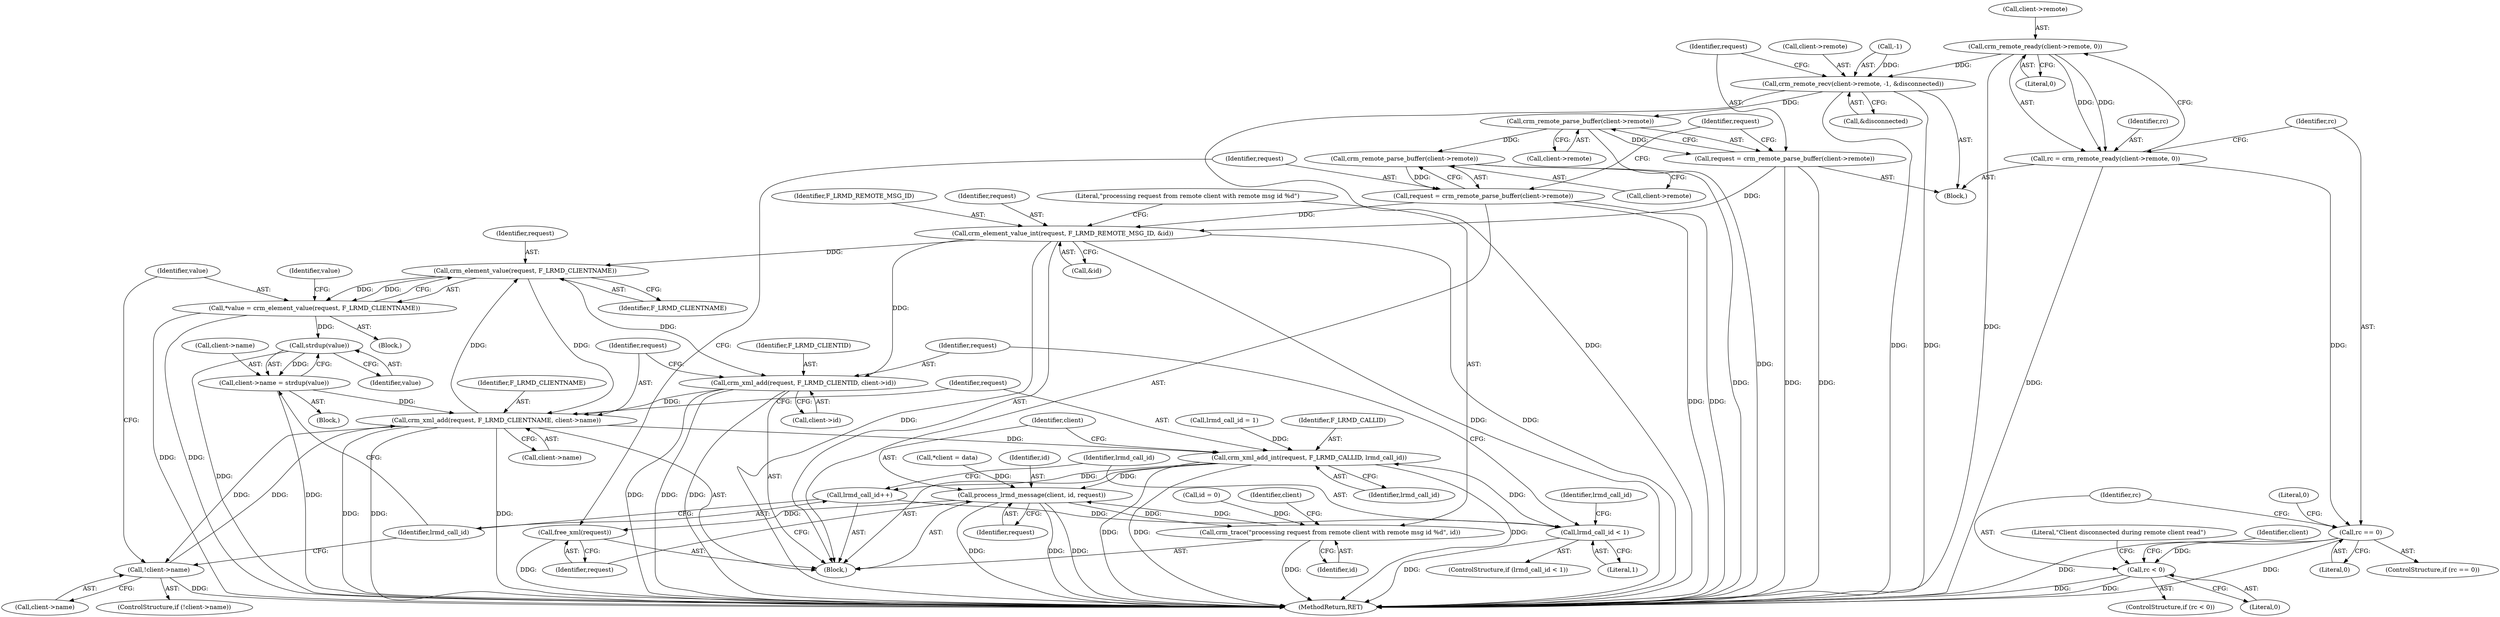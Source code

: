 digraph "0_pacemaker_5ec24a2642bd0854b884d1a9b51d12371373b410@API" {
"1000208" [label="(Call,crm_remote_ready(client->remote, 0))"];
"1000206" [label="(Call,rc = crm_remote_ready(client->remote, 0))"];
"1000214" [label="(Call,rc == 0)"];
"1000222" [label="(Call,rc < 0)"];
"1000231" [label="(Call,crm_remote_recv(client->remote, -1, &disconnected))"];
"1000241" [label="(Call,crm_remote_parse_buffer(client->remote))"];
"1000239" [label="(Call,request = crm_remote_parse_buffer(client->remote))"];
"1000248" [label="(Call,crm_element_value_int(request, F_LRMD_REMOTE_MSG_ID, &id))"];
"1000265" [label="(Call,crm_element_value(request, F_LRMD_CLIENTNAME))"];
"1000263" [label="(Call,*value = crm_element_value(request, F_LRMD_CLIENTNAME))"];
"1000275" [label="(Call,strdup(value))"];
"1000271" [label="(Call,client->name = strdup(value))"];
"1000293" [label="(Call,crm_xml_add(request, F_LRMD_CLIENTNAME, client->name))"];
"1000257" [label="(Call,!client->name)"];
"1000299" [label="(Call,crm_xml_add_int(request, F_LRMD_CALLID, lrmd_call_id))"];
"1000277" [label="(Call,lrmd_call_id++)"];
"1000280" [label="(Call,lrmd_call_id < 1)"];
"1000303" [label="(Call,process_lrmd_message(client, id, request))"];
"1000253" [label="(Call,crm_trace(\"processing request from remote client with remote msg id %d\", id))"];
"1000307" [label="(Call,free_xml(request))"];
"1000287" [label="(Call,crm_xml_add(request, F_LRMD_CLIENTID, client->id))"];
"1000311" [label="(Call,crm_remote_parse_buffer(client->remote))"];
"1000309" [label="(Call,request = crm_remote_parse_buffer(client->remote))"];
"1000209" [label="(Call,client->remote)"];
"1000224" [label="(Literal,0)"];
"1000227" [label="(Literal,\"Client disconnected during remote client read\")"];
"1000294" [label="(Identifier,request)"];
"1000258" [label="(Call,client->name)"];
"1000299" [label="(Call,crm_xml_add_int(request, F_LRMD_CALLID, lrmd_call_id))"];
"1000288" [label="(Identifier,request)"];
"1000124" [label="(Call,*client = data)"];
"1000241" [label="(Call,crm_remote_parse_buffer(client->remote))"];
"1000267" [label="(Identifier,F_LRMD_CLIENTNAME)"];
"1000255" [label="(Identifier,id)"];
"1000289" [label="(Identifier,F_LRMD_CLIENTID)"];
"1000239" [label="(Call,request = crm_remote_parse_buffer(client->remote))"];
"1000254" [label="(Literal,\"processing request from remote client with remote msg id %d\")"];
"1000275" [label="(Call,strdup(value))"];
"1000265" [label="(Call,crm_element_value(request, F_LRMD_CLIENTNAME))"];
"1000280" [label="(Call,lrmd_call_id < 1)"];
"1000279" [label="(ControlStructure,if (lrmd_call_id < 1))"];
"1000285" [label="(Identifier,lrmd_call_id)"];
"1000310" [label="(Identifier,request)"];
"1000277" [label="(Call,lrmd_call_id++)"];
"1000309" [label="(Call,request = crm_remote_parse_buffer(client->remote))"];
"1000295" [label="(Identifier,F_LRMD_CLIENTNAME)"];
"1000264" [label="(Identifier,value)"];
"1000296" [label="(Call,client->name)"];
"1000253" [label="(Call,crm_trace(\"processing request from remote client with remote msg id %d\", id))"];
"1000247" [label="(Block,)"];
"1000212" [label="(Literal,0)"];
"1000257" [label="(Call,!client->name)"];
"1000261" [label="(Block,)"];
"1000251" [label="(Call,&id)"];
"1000256" [label="(ControlStructure,if (!client->name))"];
"1000219" [label="(Literal,0)"];
"1000250" [label="(Identifier,F_LRMD_REMOTE_MSG_ID)"];
"1000240" [label="(Identifier,request)"];
"1000266" [label="(Identifier,request)"];
"1000269" [label="(Identifier,value)"];
"1000214" [label="(Call,rc == 0)"];
"1000311" [label="(Call,crm_remote_parse_buffer(client->remote))"];
"1000272" [label="(Call,client->name)"];
"1000108" [label="(Call,id = 0)"];
"1000281" [label="(Identifier,lrmd_call_id)"];
"1000248" [label="(Call,crm_element_value_int(request, F_LRMD_REMOTE_MSG_ID, &id))"];
"1000259" [label="(Identifier,client)"];
"1000302" [label="(Identifier,lrmd_call_id)"];
"1000249" [label="(Identifier,request)"];
"1000213" [label="(ControlStructure,if (rc == 0))"];
"1000233" [label="(Identifier,client)"];
"1000301" [label="(Identifier,F_LRMD_CALLID)"];
"1000106" [label="(Block,)"];
"1000290" [label="(Call,client->id)"];
"1000235" [label="(Call,-1)"];
"1000231" [label="(Call,crm_remote_recv(client->remote, -1, &disconnected))"];
"1000221" [label="(ControlStructure,if (rc < 0))"];
"1000284" [label="(Call,lrmd_call_id = 1)"];
"1000242" [label="(Call,client->remote)"];
"1000215" [label="(Identifier,rc)"];
"1000237" [label="(Call,&disconnected)"];
"1000206" [label="(Call,rc = crm_remote_ready(client->remote, 0))"];
"1000282" [label="(Literal,1)"];
"1000306" [label="(Identifier,request)"];
"1000271" [label="(Call,client->name = strdup(value))"];
"1000312" [label="(Call,client->remote)"];
"1000276" [label="(Identifier,value)"];
"1000287" [label="(Call,crm_xml_add(request, F_LRMD_CLIENTID, client->id))"];
"1000223" [label="(Identifier,rc)"];
"1000232" [label="(Call,client->remote)"];
"1000293" [label="(Call,crm_xml_add(request, F_LRMD_CLIENTNAME, client->name))"];
"1000300" [label="(Identifier,request)"];
"1000325" [label="(MethodReturn,RET)"];
"1000304" [label="(Identifier,client)"];
"1000303" [label="(Call,process_lrmd_message(client, id, request))"];
"1000308" [label="(Identifier,request)"];
"1000208" [label="(Call,crm_remote_ready(client->remote, 0))"];
"1000216" [label="(Literal,0)"];
"1000278" [label="(Identifier,lrmd_call_id)"];
"1000246" [label="(Identifier,request)"];
"1000305" [label="(Identifier,id)"];
"1000307" [label="(Call,free_xml(request))"];
"1000222" [label="(Call,rc < 0)"];
"1000270" [label="(Block,)"];
"1000207" [label="(Identifier,rc)"];
"1000263" [label="(Call,*value = crm_element_value(request, F_LRMD_CLIENTNAME))"];
"1000208" -> "1000206"  [label="AST: "];
"1000208" -> "1000212"  [label="CFG: "];
"1000209" -> "1000208"  [label="AST: "];
"1000212" -> "1000208"  [label="AST: "];
"1000206" -> "1000208"  [label="CFG: "];
"1000208" -> "1000325"  [label="DDG: "];
"1000208" -> "1000206"  [label="DDG: "];
"1000208" -> "1000206"  [label="DDG: "];
"1000208" -> "1000231"  [label="DDG: "];
"1000206" -> "1000106"  [label="AST: "];
"1000207" -> "1000206"  [label="AST: "];
"1000215" -> "1000206"  [label="CFG: "];
"1000206" -> "1000325"  [label="DDG: "];
"1000206" -> "1000214"  [label="DDG: "];
"1000214" -> "1000213"  [label="AST: "];
"1000214" -> "1000216"  [label="CFG: "];
"1000215" -> "1000214"  [label="AST: "];
"1000216" -> "1000214"  [label="AST: "];
"1000219" -> "1000214"  [label="CFG: "];
"1000223" -> "1000214"  [label="CFG: "];
"1000214" -> "1000325"  [label="DDG: "];
"1000214" -> "1000325"  [label="DDG: "];
"1000214" -> "1000222"  [label="DDG: "];
"1000222" -> "1000221"  [label="AST: "];
"1000222" -> "1000224"  [label="CFG: "];
"1000223" -> "1000222"  [label="AST: "];
"1000224" -> "1000222"  [label="AST: "];
"1000227" -> "1000222"  [label="CFG: "];
"1000233" -> "1000222"  [label="CFG: "];
"1000222" -> "1000325"  [label="DDG: "];
"1000222" -> "1000325"  [label="DDG: "];
"1000231" -> "1000106"  [label="AST: "];
"1000231" -> "1000237"  [label="CFG: "];
"1000232" -> "1000231"  [label="AST: "];
"1000235" -> "1000231"  [label="AST: "];
"1000237" -> "1000231"  [label="AST: "];
"1000240" -> "1000231"  [label="CFG: "];
"1000231" -> "1000325"  [label="DDG: "];
"1000231" -> "1000325"  [label="DDG: "];
"1000231" -> "1000325"  [label="DDG: "];
"1000235" -> "1000231"  [label="DDG: "];
"1000231" -> "1000241"  [label="DDG: "];
"1000241" -> "1000239"  [label="AST: "];
"1000241" -> "1000242"  [label="CFG: "];
"1000242" -> "1000241"  [label="AST: "];
"1000239" -> "1000241"  [label="CFG: "];
"1000241" -> "1000325"  [label="DDG: "];
"1000241" -> "1000239"  [label="DDG: "];
"1000241" -> "1000311"  [label="DDG: "];
"1000239" -> "1000106"  [label="AST: "];
"1000240" -> "1000239"  [label="AST: "];
"1000246" -> "1000239"  [label="CFG: "];
"1000239" -> "1000325"  [label="DDG: "];
"1000239" -> "1000325"  [label="DDG: "];
"1000239" -> "1000248"  [label="DDG: "];
"1000248" -> "1000247"  [label="AST: "];
"1000248" -> "1000251"  [label="CFG: "];
"1000249" -> "1000248"  [label="AST: "];
"1000250" -> "1000248"  [label="AST: "];
"1000251" -> "1000248"  [label="AST: "];
"1000254" -> "1000248"  [label="CFG: "];
"1000248" -> "1000325"  [label="DDG: "];
"1000248" -> "1000325"  [label="DDG: "];
"1000248" -> "1000325"  [label="DDG: "];
"1000309" -> "1000248"  [label="DDG: "];
"1000248" -> "1000265"  [label="DDG: "];
"1000248" -> "1000287"  [label="DDG: "];
"1000265" -> "1000263"  [label="AST: "];
"1000265" -> "1000267"  [label="CFG: "];
"1000266" -> "1000265"  [label="AST: "];
"1000267" -> "1000265"  [label="AST: "];
"1000263" -> "1000265"  [label="CFG: "];
"1000265" -> "1000263"  [label="DDG: "];
"1000265" -> "1000263"  [label="DDG: "];
"1000293" -> "1000265"  [label="DDG: "];
"1000265" -> "1000287"  [label="DDG: "];
"1000265" -> "1000293"  [label="DDG: "];
"1000263" -> "1000261"  [label="AST: "];
"1000264" -> "1000263"  [label="AST: "];
"1000269" -> "1000263"  [label="CFG: "];
"1000263" -> "1000325"  [label="DDG: "];
"1000263" -> "1000325"  [label="DDG: "];
"1000263" -> "1000275"  [label="DDG: "];
"1000275" -> "1000271"  [label="AST: "];
"1000275" -> "1000276"  [label="CFG: "];
"1000276" -> "1000275"  [label="AST: "];
"1000271" -> "1000275"  [label="CFG: "];
"1000275" -> "1000325"  [label="DDG: "];
"1000275" -> "1000271"  [label="DDG: "];
"1000271" -> "1000270"  [label="AST: "];
"1000272" -> "1000271"  [label="AST: "];
"1000278" -> "1000271"  [label="CFG: "];
"1000271" -> "1000325"  [label="DDG: "];
"1000271" -> "1000293"  [label="DDG: "];
"1000293" -> "1000247"  [label="AST: "];
"1000293" -> "1000296"  [label="CFG: "];
"1000294" -> "1000293"  [label="AST: "];
"1000295" -> "1000293"  [label="AST: "];
"1000296" -> "1000293"  [label="AST: "];
"1000300" -> "1000293"  [label="CFG: "];
"1000293" -> "1000325"  [label="DDG: "];
"1000293" -> "1000325"  [label="DDG: "];
"1000293" -> "1000325"  [label="DDG: "];
"1000293" -> "1000257"  [label="DDG: "];
"1000287" -> "1000293"  [label="DDG: "];
"1000257" -> "1000293"  [label="DDG: "];
"1000293" -> "1000299"  [label="DDG: "];
"1000257" -> "1000256"  [label="AST: "];
"1000257" -> "1000258"  [label="CFG: "];
"1000258" -> "1000257"  [label="AST: "];
"1000264" -> "1000257"  [label="CFG: "];
"1000278" -> "1000257"  [label="CFG: "];
"1000257" -> "1000325"  [label="DDG: "];
"1000299" -> "1000247"  [label="AST: "];
"1000299" -> "1000302"  [label="CFG: "];
"1000300" -> "1000299"  [label="AST: "];
"1000301" -> "1000299"  [label="AST: "];
"1000302" -> "1000299"  [label="AST: "];
"1000304" -> "1000299"  [label="CFG: "];
"1000299" -> "1000325"  [label="DDG: "];
"1000299" -> "1000325"  [label="DDG: "];
"1000299" -> "1000325"  [label="DDG: "];
"1000299" -> "1000277"  [label="DDG: "];
"1000284" -> "1000299"  [label="DDG: "];
"1000280" -> "1000299"  [label="DDG: "];
"1000299" -> "1000303"  [label="DDG: "];
"1000277" -> "1000247"  [label="AST: "];
"1000277" -> "1000278"  [label="CFG: "];
"1000278" -> "1000277"  [label="AST: "];
"1000281" -> "1000277"  [label="CFG: "];
"1000277" -> "1000280"  [label="DDG: "];
"1000280" -> "1000279"  [label="AST: "];
"1000280" -> "1000282"  [label="CFG: "];
"1000281" -> "1000280"  [label="AST: "];
"1000282" -> "1000280"  [label="AST: "];
"1000285" -> "1000280"  [label="CFG: "];
"1000288" -> "1000280"  [label="CFG: "];
"1000280" -> "1000325"  [label="DDG: "];
"1000303" -> "1000247"  [label="AST: "];
"1000303" -> "1000306"  [label="CFG: "];
"1000304" -> "1000303"  [label="AST: "];
"1000305" -> "1000303"  [label="AST: "];
"1000306" -> "1000303"  [label="AST: "];
"1000308" -> "1000303"  [label="CFG: "];
"1000303" -> "1000325"  [label="DDG: "];
"1000303" -> "1000325"  [label="DDG: "];
"1000303" -> "1000325"  [label="DDG: "];
"1000303" -> "1000253"  [label="DDG: "];
"1000124" -> "1000303"  [label="DDG: "];
"1000253" -> "1000303"  [label="DDG: "];
"1000303" -> "1000307"  [label="DDG: "];
"1000253" -> "1000247"  [label="AST: "];
"1000253" -> "1000255"  [label="CFG: "];
"1000254" -> "1000253"  [label="AST: "];
"1000255" -> "1000253"  [label="AST: "];
"1000259" -> "1000253"  [label="CFG: "];
"1000253" -> "1000325"  [label="DDG: "];
"1000108" -> "1000253"  [label="DDG: "];
"1000307" -> "1000247"  [label="AST: "];
"1000307" -> "1000308"  [label="CFG: "];
"1000308" -> "1000307"  [label="AST: "];
"1000310" -> "1000307"  [label="CFG: "];
"1000307" -> "1000325"  [label="DDG: "];
"1000287" -> "1000247"  [label="AST: "];
"1000287" -> "1000290"  [label="CFG: "];
"1000288" -> "1000287"  [label="AST: "];
"1000289" -> "1000287"  [label="AST: "];
"1000290" -> "1000287"  [label="AST: "];
"1000294" -> "1000287"  [label="CFG: "];
"1000287" -> "1000325"  [label="DDG: "];
"1000287" -> "1000325"  [label="DDG: "];
"1000287" -> "1000325"  [label="DDG: "];
"1000311" -> "1000309"  [label="AST: "];
"1000311" -> "1000312"  [label="CFG: "];
"1000312" -> "1000311"  [label="AST: "];
"1000309" -> "1000311"  [label="CFG: "];
"1000311" -> "1000325"  [label="DDG: "];
"1000311" -> "1000309"  [label="DDG: "];
"1000309" -> "1000247"  [label="AST: "];
"1000310" -> "1000309"  [label="AST: "];
"1000246" -> "1000309"  [label="CFG: "];
"1000309" -> "1000325"  [label="DDG: "];
"1000309" -> "1000325"  [label="DDG: "];
}

